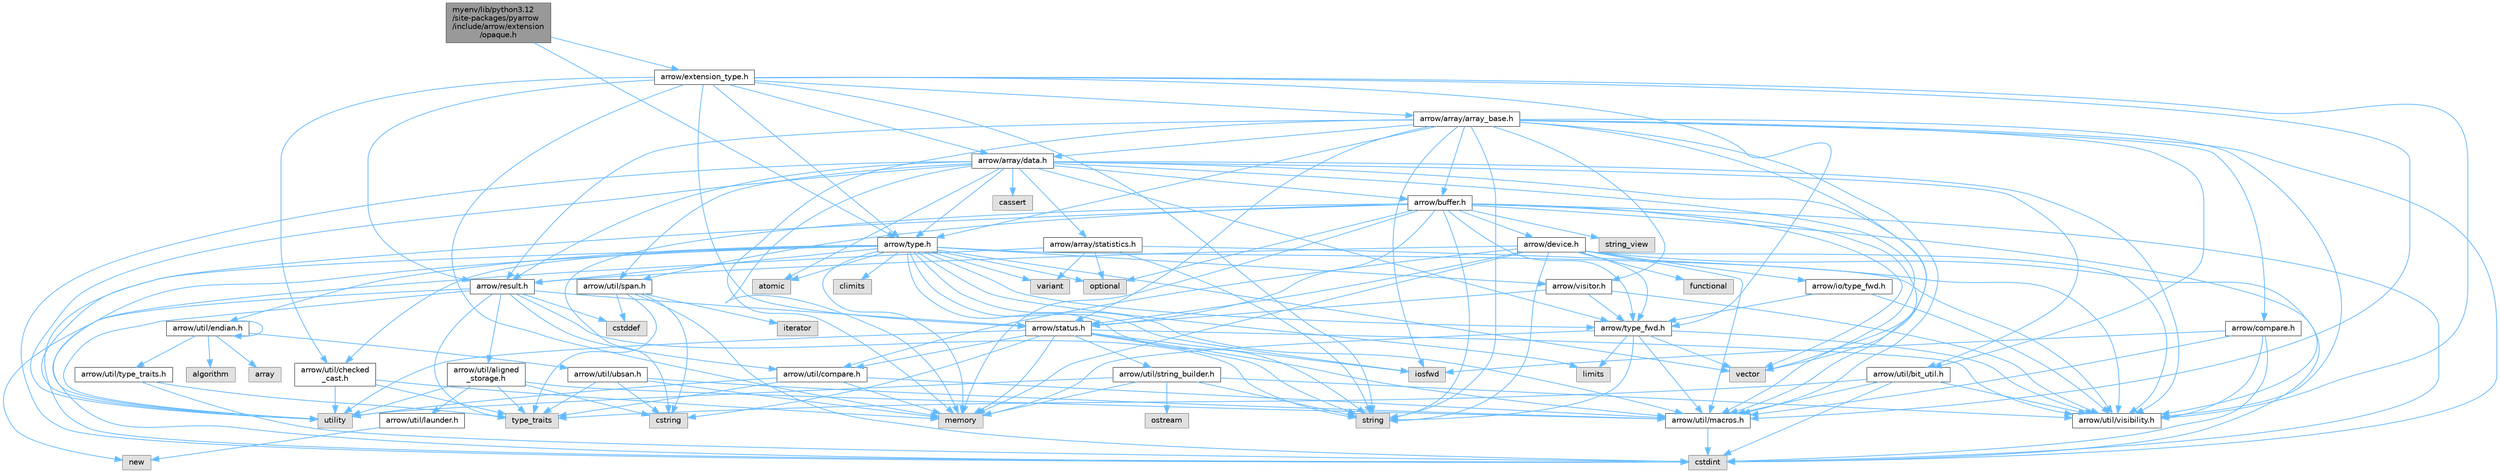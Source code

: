 digraph "myenv/lib/python3.12/site-packages/pyarrow/include/arrow/extension/opaque.h"
{
 // LATEX_PDF_SIZE
  bgcolor="transparent";
  edge [fontname=Helvetica,fontsize=10,labelfontname=Helvetica,labelfontsize=10];
  node [fontname=Helvetica,fontsize=10,shape=box,height=0.2,width=0.4];
  Node1 [id="Node000001",label="myenv/lib/python3.12\l/site-packages/pyarrow\l/include/arrow/extension\l/opaque.h",height=0.2,width=0.4,color="gray40", fillcolor="grey60", style="filled", fontcolor="black",tooltip=" "];
  Node1 -> Node2 [id="edge1_Node000001_Node000002",color="steelblue1",style="solid",tooltip=" "];
  Node2 [id="Node000002",label="arrow/extension_type.h",height=0.2,width=0.4,color="grey40", fillcolor="white", style="filled",URL="$include_2arrow_2extension__type_8h.html",tooltip=" "];
  Node2 -> Node3 [id="edge2_Node000002_Node000003",color="steelblue1",style="solid",tooltip=" "];
  Node3 [id="Node000003",label="memory",height=0.2,width=0.4,color="grey60", fillcolor="#E0E0E0", style="filled",tooltip=" "];
  Node2 -> Node4 [id="edge3_Node000002_Node000004",color="steelblue1",style="solid",tooltip=" "];
  Node4 [id="Node000004",label="string",height=0.2,width=0.4,color="grey60", fillcolor="#E0E0E0", style="filled",tooltip=" "];
  Node2 -> Node5 [id="edge4_Node000002_Node000005",color="steelblue1",style="solid",tooltip=" "];
  Node5 [id="Node000005",label="arrow/array/array_base.h",height=0.2,width=0.4,color="grey40", fillcolor="white", style="filled",URL="$array__base_8h.html",tooltip=" "];
  Node5 -> Node6 [id="edge5_Node000005_Node000006",color="steelblue1",style="solid",tooltip=" "];
  Node6 [id="Node000006",label="cstdint",height=0.2,width=0.4,color="grey60", fillcolor="#E0E0E0", style="filled",tooltip=" "];
  Node5 -> Node7 [id="edge6_Node000005_Node000007",color="steelblue1",style="solid",tooltip=" "];
  Node7 [id="Node000007",label="iosfwd",height=0.2,width=0.4,color="grey60", fillcolor="#E0E0E0", style="filled",tooltip=" "];
  Node5 -> Node3 [id="edge7_Node000005_Node000003",color="steelblue1",style="solid",tooltip=" "];
  Node5 -> Node4 [id="edge8_Node000005_Node000004",color="steelblue1",style="solid",tooltip=" "];
  Node5 -> Node8 [id="edge9_Node000005_Node000008",color="steelblue1",style="solid",tooltip=" "];
  Node8 [id="Node000008",label="vector",height=0.2,width=0.4,color="grey60", fillcolor="#E0E0E0", style="filled",tooltip=" "];
  Node5 -> Node9 [id="edge10_Node000005_Node000009",color="steelblue1",style="solid",tooltip=" "];
  Node9 [id="Node000009",label="arrow/array/data.h",height=0.2,width=0.4,color="grey40", fillcolor="white", style="filled",URL="$data_8h.html",tooltip=" "];
  Node9 -> Node10 [id="edge11_Node000009_Node000010",color="steelblue1",style="solid",tooltip=" "];
  Node10 [id="Node000010",label="atomic",height=0.2,width=0.4,color="grey60", fillcolor="#E0E0E0", style="filled",tooltip=" "];
  Node9 -> Node11 [id="edge12_Node000009_Node000011",color="steelblue1",style="solid",tooltip=" "];
  Node11 [id="Node000011",label="cassert",height=0.2,width=0.4,color="grey60", fillcolor="#E0E0E0", style="filled",tooltip=" "];
  Node9 -> Node6 [id="edge13_Node000009_Node000006",color="steelblue1",style="solid",tooltip=" "];
  Node9 -> Node3 [id="edge14_Node000009_Node000003",color="steelblue1",style="solid",tooltip=" "];
  Node9 -> Node12 [id="edge15_Node000009_Node000012",color="steelblue1",style="solid",tooltip=" "];
  Node12 [id="Node000012",label="utility",height=0.2,width=0.4,color="grey60", fillcolor="#E0E0E0", style="filled",tooltip=" "];
  Node9 -> Node8 [id="edge16_Node000009_Node000008",color="steelblue1",style="solid",tooltip=" "];
  Node9 -> Node13 [id="edge17_Node000009_Node000013",color="steelblue1",style="solid",tooltip=" "];
  Node13 [id="Node000013",label="arrow/array/statistics.h",height=0.2,width=0.4,color="grey40", fillcolor="white", style="filled",URL="$arrow_2array_2statistics_8h.html",tooltip=" "];
  Node13 -> Node6 [id="edge18_Node000013_Node000006",color="steelblue1",style="solid",tooltip=" "];
  Node13 -> Node14 [id="edge19_Node000013_Node000014",color="steelblue1",style="solid",tooltip=" "];
  Node14 [id="Node000014",label="optional",height=0.2,width=0.4,color="grey60", fillcolor="#E0E0E0", style="filled",tooltip=" "];
  Node13 -> Node4 [id="edge20_Node000013_Node000004",color="steelblue1",style="solid",tooltip=" "];
  Node13 -> Node15 [id="edge21_Node000013_Node000015",color="steelblue1",style="solid",tooltip=" "];
  Node15 [id="Node000015",label="variant",height=0.2,width=0.4,color="grey60", fillcolor="#E0E0E0", style="filled",tooltip=" "];
  Node13 -> Node16 [id="edge22_Node000013_Node000016",color="steelblue1",style="solid",tooltip=" "];
  Node16 [id="Node000016",label="arrow/util/visibility.h",height=0.2,width=0.4,color="grey40", fillcolor="white", style="filled",URL="$include_2arrow_2util_2visibility_8h.html",tooltip=" "];
  Node9 -> Node17 [id="edge23_Node000009_Node000017",color="steelblue1",style="solid",tooltip=" "];
  Node17 [id="Node000017",label="arrow/buffer.h",height=0.2,width=0.4,color="grey40", fillcolor="white", style="filled",URL="$buffer_8h.html",tooltip=" "];
  Node17 -> Node6 [id="edge24_Node000017_Node000006",color="steelblue1",style="solid",tooltip=" "];
  Node17 -> Node18 [id="edge25_Node000017_Node000018",color="steelblue1",style="solid",tooltip=" "];
  Node18 [id="Node000018",label="cstring",height=0.2,width=0.4,color="grey60", fillcolor="#E0E0E0", style="filled",tooltip=" "];
  Node17 -> Node3 [id="edge26_Node000017_Node000003",color="steelblue1",style="solid",tooltip=" "];
  Node17 -> Node14 [id="edge27_Node000017_Node000014",color="steelblue1",style="solid",tooltip=" "];
  Node17 -> Node4 [id="edge28_Node000017_Node000004",color="steelblue1",style="solid",tooltip=" "];
  Node17 -> Node19 [id="edge29_Node000017_Node000019",color="steelblue1",style="solid",tooltip=" "];
  Node19 [id="Node000019",label="string_view",height=0.2,width=0.4,color="grey60", fillcolor="#E0E0E0", style="filled",tooltip=" "];
  Node17 -> Node12 [id="edge30_Node000017_Node000012",color="steelblue1",style="solid",tooltip=" "];
  Node17 -> Node8 [id="edge31_Node000017_Node000008",color="steelblue1",style="solid",tooltip=" "];
  Node17 -> Node20 [id="edge32_Node000017_Node000020",color="steelblue1",style="solid",tooltip=" "];
  Node20 [id="Node000020",label="arrow/device.h",height=0.2,width=0.4,color="grey40", fillcolor="white", style="filled",URL="$device_8h.html",tooltip=" "];
  Node20 -> Node6 [id="edge33_Node000020_Node000006",color="steelblue1",style="solid",tooltip=" "];
  Node20 -> Node21 [id="edge34_Node000020_Node000021",color="steelblue1",style="solid",tooltip=" "];
  Node21 [id="Node000021",label="functional",height=0.2,width=0.4,color="grey60", fillcolor="#E0E0E0", style="filled",tooltip=" "];
  Node20 -> Node3 [id="edge35_Node000020_Node000003",color="steelblue1",style="solid",tooltip=" "];
  Node20 -> Node4 [id="edge36_Node000020_Node000004",color="steelblue1",style="solid",tooltip=" "];
  Node20 -> Node22 [id="edge37_Node000020_Node000022",color="steelblue1",style="solid",tooltip=" "];
  Node22 [id="Node000022",label="arrow/io/type_fwd.h",height=0.2,width=0.4,color="grey40", fillcolor="white", style="filled",URL="$arrow_2io_2type__fwd_8h.html",tooltip=" "];
  Node22 -> Node23 [id="edge38_Node000022_Node000023",color="steelblue1",style="solid",tooltip=" "];
  Node23 [id="Node000023",label="arrow/type_fwd.h",height=0.2,width=0.4,color="grey40", fillcolor="white", style="filled",URL="$arrow_2type__fwd_8h.html",tooltip=" "];
  Node23 -> Node24 [id="edge39_Node000023_Node000024",color="steelblue1",style="solid",tooltip=" "];
  Node24 [id="Node000024",label="limits",height=0.2,width=0.4,color="grey60", fillcolor="#E0E0E0", style="filled",tooltip=" "];
  Node23 -> Node3 [id="edge40_Node000023_Node000003",color="steelblue1",style="solid",tooltip=" "];
  Node23 -> Node4 [id="edge41_Node000023_Node000004",color="steelblue1",style="solid",tooltip=" "];
  Node23 -> Node8 [id="edge42_Node000023_Node000008",color="steelblue1",style="solid",tooltip=" "];
  Node23 -> Node25 [id="edge43_Node000023_Node000025",color="steelblue1",style="solid",tooltip=" "];
  Node25 [id="Node000025",label="arrow/util/macros.h",height=0.2,width=0.4,color="grey40", fillcolor="white", style="filled",URL="$macros_8h.html",tooltip=" "];
  Node25 -> Node6 [id="edge44_Node000025_Node000006",color="steelblue1",style="solid",tooltip=" "];
  Node23 -> Node16 [id="edge45_Node000023_Node000016",color="steelblue1",style="solid",tooltip=" "];
  Node22 -> Node16 [id="edge46_Node000022_Node000016",color="steelblue1",style="solid",tooltip=" "];
  Node20 -> Node26 [id="edge47_Node000020_Node000026",color="steelblue1",style="solid",tooltip=" "];
  Node26 [id="Node000026",label="arrow/result.h",height=0.2,width=0.4,color="grey40", fillcolor="white", style="filled",URL="$result_8h.html",tooltip=" "];
  Node26 -> Node27 [id="edge48_Node000026_Node000027",color="steelblue1",style="solid",tooltip=" "];
  Node27 [id="Node000027",label="cstddef",height=0.2,width=0.4,color="grey60", fillcolor="#E0E0E0", style="filled",tooltip=" "];
  Node26 -> Node28 [id="edge49_Node000026_Node000028",color="steelblue1",style="solid",tooltip=" "];
  Node28 [id="Node000028",label="new",height=0.2,width=0.4,color="grey60", fillcolor="#E0E0E0", style="filled",tooltip=" "];
  Node26 -> Node4 [id="edge50_Node000026_Node000004",color="steelblue1",style="solid",tooltip=" "];
  Node26 -> Node29 [id="edge51_Node000026_Node000029",color="steelblue1",style="solid",tooltip=" "];
  Node29 [id="Node000029",label="type_traits",height=0.2,width=0.4,color="grey60", fillcolor="#E0E0E0", style="filled",tooltip=" "];
  Node26 -> Node12 [id="edge52_Node000026_Node000012",color="steelblue1",style="solid",tooltip=" "];
  Node26 -> Node30 [id="edge53_Node000026_Node000030",color="steelblue1",style="solid",tooltip=" "];
  Node30 [id="Node000030",label="arrow/status.h",height=0.2,width=0.4,color="grey40", fillcolor="white", style="filled",URL="$status_8h.html",tooltip=" "];
  Node30 -> Node18 [id="edge54_Node000030_Node000018",color="steelblue1",style="solid",tooltip=" "];
  Node30 -> Node7 [id="edge55_Node000030_Node000007",color="steelblue1",style="solid",tooltip=" "];
  Node30 -> Node3 [id="edge56_Node000030_Node000003",color="steelblue1",style="solid",tooltip=" "];
  Node30 -> Node4 [id="edge57_Node000030_Node000004",color="steelblue1",style="solid",tooltip=" "];
  Node30 -> Node12 [id="edge58_Node000030_Node000012",color="steelblue1",style="solid",tooltip=" "];
  Node30 -> Node31 [id="edge59_Node000030_Node000031",color="steelblue1",style="solid",tooltip=" "];
  Node31 [id="Node000031",label="arrow/util/compare.h",height=0.2,width=0.4,color="grey40", fillcolor="white", style="filled",URL="$util_2compare_8h.html",tooltip=" "];
  Node31 -> Node3 [id="edge60_Node000031_Node000003",color="steelblue1",style="solid",tooltip=" "];
  Node31 -> Node29 [id="edge61_Node000031_Node000029",color="steelblue1",style="solid",tooltip=" "];
  Node31 -> Node12 [id="edge62_Node000031_Node000012",color="steelblue1",style="solid",tooltip=" "];
  Node31 -> Node25 [id="edge63_Node000031_Node000025",color="steelblue1",style="solid",tooltip=" "];
  Node30 -> Node25 [id="edge64_Node000030_Node000025",color="steelblue1",style="solid",tooltip=" "];
  Node30 -> Node32 [id="edge65_Node000030_Node000032",color="steelblue1",style="solid",tooltip=" "];
  Node32 [id="Node000032",label="arrow/util/string_builder.h",height=0.2,width=0.4,color="grey40", fillcolor="white", style="filled",URL="$string__builder_8h.html",tooltip=" "];
  Node32 -> Node3 [id="edge66_Node000032_Node000003",color="steelblue1",style="solid",tooltip=" "];
  Node32 -> Node33 [id="edge67_Node000032_Node000033",color="steelblue1",style="solid",tooltip=" "];
  Node33 [id="Node000033",label="ostream",height=0.2,width=0.4,color="grey60", fillcolor="#E0E0E0", style="filled",tooltip=" "];
  Node32 -> Node4 [id="edge68_Node000032_Node000004",color="steelblue1",style="solid",tooltip=" "];
  Node32 -> Node12 [id="edge69_Node000032_Node000012",color="steelblue1",style="solid",tooltip=" "];
  Node32 -> Node16 [id="edge70_Node000032_Node000016",color="steelblue1",style="solid",tooltip=" "];
  Node30 -> Node16 [id="edge71_Node000030_Node000016",color="steelblue1",style="solid",tooltip=" "];
  Node26 -> Node34 [id="edge72_Node000026_Node000034",color="steelblue1",style="solid",tooltip=" "];
  Node34 [id="Node000034",label="arrow/util/aligned\l_storage.h",height=0.2,width=0.4,color="grey40", fillcolor="white", style="filled",URL="$aligned__storage_8h.html",tooltip=" "];
  Node34 -> Node18 [id="edge73_Node000034_Node000018",color="steelblue1",style="solid",tooltip=" "];
  Node34 -> Node29 [id="edge74_Node000034_Node000029",color="steelblue1",style="solid",tooltip=" "];
  Node34 -> Node12 [id="edge75_Node000034_Node000012",color="steelblue1",style="solid",tooltip=" "];
  Node34 -> Node35 [id="edge76_Node000034_Node000035",color="steelblue1",style="solid",tooltip=" "];
  Node35 [id="Node000035",label="arrow/util/launder.h",height=0.2,width=0.4,color="grey40", fillcolor="white", style="filled",URL="$launder_8h.html",tooltip=" "];
  Node35 -> Node28 [id="edge77_Node000035_Node000028",color="steelblue1",style="solid",tooltip=" "];
  Node34 -> Node25 [id="edge78_Node000034_Node000025",color="steelblue1",style="solid",tooltip=" "];
  Node26 -> Node31 [id="edge79_Node000026_Node000031",color="steelblue1",style="solid",tooltip=" "];
  Node20 -> Node30 [id="edge80_Node000020_Node000030",color="steelblue1",style="solid",tooltip=" "];
  Node20 -> Node23 [id="edge81_Node000020_Node000023",color="steelblue1",style="solid",tooltip=" "];
  Node20 -> Node31 [id="edge82_Node000020_Node000031",color="steelblue1",style="solid",tooltip=" "];
  Node20 -> Node25 [id="edge83_Node000020_Node000025",color="steelblue1",style="solid",tooltip=" "];
  Node20 -> Node16 [id="edge84_Node000020_Node000016",color="steelblue1",style="solid",tooltip=" "];
  Node17 -> Node30 [id="edge85_Node000017_Node000030",color="steelblue1",style="solid",tooltip=" "];
  Node17 -> Node23 [id="edge86_Node000017_Node000023",color="steelblue1",style="solid",tooltip=" "];
  Node17 -> Node25 [id="edge87_Node000017_Node000025",color="steelblue1",style="solid",tooltip=" "];
  Node17 -> Node36 [id="edge88_Node000017_Node000036",color="steelblue1",style="solid",tooltip=" "];
  Node36 [id="Node000036",label="arrow/util/span.h",height=0.2,width=0.4,color="grey40", fillcolor="white", style="filled",URL="$span_8h.html",tooltip=" "];
  Node36 -> Node27 [id="edge89_Node000036_Node000027",color="steelblue1",style="solid",tooltip=" "];
  Node36 -> Node6 [id="edge90_Node000036_Node000006",color="steelblue1",style="solid",tooltip=" "];
  Node36 -> Node18 [id="edge91_Node000036_Node000018",color="steelblue1",style="solid",tooltip=" "];
  Node36 -> Node37 [id="edge92_Node000036_Node000037",color="steelblue1",style="solid",tooltip=" "];
  Node37 [id="Node000037",label="iterator",height=0.2,width=0.4,color="grey60", fillcolor="#E0E0E0", style="filled",tooltip=" "];
  Node36 -> Node29 [id="edge93_Node000036_Node000029",color="steelblue1",style="solid",tooltip=" "];
  Node17 -> Node16 [id="edge94_Node000017_Node000016",color="steelblue1",style="solid",tooltip=" "];
  Node9 -> Node26 [id="edge95_Node000009_Node000026",color="steelblue1",style="solid",tooltip=" "];
  Node9 -> Node38 [id="edge96_Node000009_Node000038",color="steelblue1",style="solid",tooltip=" "];
  Node38 [id="Node000038",label="arrow/type.h",height=0.2,width=0.4,color="grey40", fillcolor="white", style="filled",URL="$type_8h.html",tooltip=" "];
  Node38 -> Node10 [id="edge97_Node000038_Node000010",color="steelblue1",style="solid",tooltip=" "];
  Node38 -> Node39 [id="edge98_Node000038_Node000039",color="steelblue1",style="solid",tooltip=" "];
  Node39 [id="Node000039",label="climits",height=0.2,width=0.4,color="grey60", fillcolor="#E0E0E0", style="filled",tooltip=" "];
  Node38 -> Node6 [id="edge99_Node000038_Node000006",color="steelblue1",style="solid",tooltip=" "];
  Node38 -> Node7 [id="edge100_Node000038_Node000007",color="steelblue1",style="solid",tooltip=" "];
  Node38 -> Node24 [id="edge101_Node000038_Node000024",color="steelblue1",style="solid",tooltip=" "];
  Node38 -> Node3 [id="edge102_Node000038_Node000003",color="steelblue1",style="solid",tooltip=" "];
  Node38 -> Node14 [id="edge103_Node000038_Node000014",color="steelblue1",style="solid",tooltip=" "];
  Node38 -> Node4 [id="edge104_Node000038_Node000004",color="steelblue1",style="solid",tooltip=" "];
  Node38 -> Node12 [id="edge105_Node000038_Node000012",color="steelblue1",style="solid",tooltip=" "];
  Node38 -> Node15 [id="edge106_Node000038_Node000015",color="steelblue1",style="solid",tooltip=" "];
  Node38 -> Node8 [id="edge107_Node000038_Node000008",color="steelblue1",style="solid",tooltip=" "];
  Node38 -> Node26 [id="edge108_Node000038_Node000026",color="steelblue1",style="solid",tooltip=" "];
  Node38 -> Node23 [id="edge109_Node000038_Node000023",color="steelblue1",style="solid",tooltip=" "];
  Node38 -> Node40 [id="edge110_Node000038_Node000040",color="steelblue1",style="solid",tooltip=" "];
  Node40 [id="Node000040",label="arrow/util/checked\l_cast.h",height=0.2,width=0.4,color="grey40", fillcolor="white", style="filled",URL="$checked__cast_8h.html",tooltip=" "];
  Node40 -> Node3 [id="edge111_Node000040_Node000003",color="steelblue1",style="solid",tooltip=" "];
  Node40 -> Node29 [id="edge112_Node000040_Node000029",color="steelblue1",style="solid",tooltip=" "];
  Node40 -> Node12 [id="edge113_Node000040_Node000012",color="steelblue1",style="solid",tooltip=" "];
  Node38 -> Node41 [id="edge114_Node000038_Node000041",color="steelblue1",style="solid",tooltip=" "];
  Node41 [id="Node000041",label="arrow/util/endian.h",height=0.2,width=0.4,color="grey40", fillcolor="white", style="filled",URL="$endian_8h.html",tooltip=" "];
  Node41 -> Node41 [id="edge115_Node000041_Node000041",color="steelblue1",style="solid",tooltip=" "];
  Node41 -> Node42 [id="edge116_Node000041_Node000042",color="steelblue1",style="solid",tooltip=" "];
  Node42 [id="Node000042",label="algorithm",height=0.2,width=0.4,color="grey60", fillcolor="#E0E0E0", style="filled",tooltip=" "];
  Node41 -> Node43 [id="edge117_Node000041_Node000043",color="steelblue1",style="solid",tooltip=" "];
  Node43 [id="Node000043",label="array",height=0.2,width=0.4,color="grey60", fillcolor="#E0E0E0", style="filled",tooltip=" "];
  Node41 -> Node44 [id="edge118_Node000041_Node000044",color="steelblue1",style="solid",tooltip=" "];
  Node44 [id="Node000044",label="arrow/util/type_traits.h",height=0.2,width=0.4,color="grey40", fillcolor="white", style="filled",URL="$include_2arrow_2util_2type__traits_8h.html",tooltip=" "];
  Node44 -> Node6 [id="edge119_Node000044_Node000006",color="steelblue1",style="solid",tooltip=" "];
  Node44 -> Node29 [id="edge120_Node000044_Node000029",color="steelblue1",style="solid",tooltip=" "];
  Node41 -> Node45 [id="edge121_Node000041_Node000045",color="steelblue1",style="solid",tooltip=" "];
  Node45 [id="Node000045",label="arrow/util/ubsan.h",height=0.2,width=0.4,color="grey40", fillcolor="white", style="filled",URL="$ubsan_8h.html",tooltip=" "];
  Node45 -> Node18 [id="edge122_Node000045_Node000018",color="steelblue1",style="solid",tooltip=" "];
  Node45 -> Node3 [id="edge123_Node000045_Node000003",color="steelblue1",style="solid",tooltip=" "];
  Node45 -> Node29 [id="edge124_Node000045_Node000029",color="steelblue1",style="solid",tooltip=" "];
  Node45 -> Node25 [id="edge125_Node000045_Node000025",color="steelblue1",style="solid",tooltip=" "];
  Node38 -> Node25 [id="edge126_Node000038_Node000025",color="steelblue1",style="solid",tooltip=" "];
  Node38 -> Node16 [id="edge127_Node000038_Node000016",color="steelblue1",style="solid",tooltip=" "];
  Node38 -> Node46 [id="edge128_Node000038_Node000046",color="steelblue1",style="solid",tooltip=" "];
  Node46 [id="Node000046",label="arrow/visitor.h",height=0.2,width=0.4,color="grey40", fillcolor="white", style="filled",URL="$visitor_8h.html",tooltip=" "];
  Node46 -> Node30 [id="edge129_Node000046_Node000030",color="steelblue1",style="solid",tooltip=" "];
  Node46 -> Node23 [id="edge130_Node000046_Node000023",color="steelblue1",style="solid",tooltip=" "];
  Node46 -> Node16 [id="edge131_Node000046_Node000016",color="steelblue1",style="solid",tooltip=" "];
  Node9 -> Node23 [id="edge132_Node000009_Node000023",color="steelblue1",style="solid",tooltip=" "];
  Node9 -> Node47 [id="edge133_Node000009_Node000047",color="steelblue1",style="solid",tooltip=" "];
  Node47 [id="Node000047",label="arrow/util/bit_util.h",height=0.2,width=0.4,color="grey40", fillcolor="white", style="filled",URL="$bit__util_8h.html",tooltip=" "];
  Node47 -> Node6 [id="edge134_Node000047_Node000006",color="steelblue1",style="solid",tooltip=" "];
  Node47 -> Node29 [id="edge135_Node000047_Node000029",color="steelblue1",style="solid",tooltip=" "];
  Node47 -> Node25 [id="edge136_Node000047_Node000025",color="steelblue1",style="solid",tooltip=" "];
  Node47 -> Node16 [id="edge137_Node000047_Node000016",color="steelblue1",style="solid",tooltip=" "];
  Node9 -> Node25 [id="edge138_Node000009_Node000025",color="steelblue1",style="solid",tooltip=" "];
  Node9 -> Node36 [id="edge139_Node000009_Node000036",color="steelblue1",style="solid",tooltip=" "];
  Node9 -> Node16 [id="edge140_Node000009_Node000016",color="steelblue1",style="solid",tooltip=" "];
  Node5 -> Node17 [id="edge141_Node000005_Node000017",color="steelblue1",style="solid",tooltip=" "];
  Node5 -> Node48 [id="edge142_Node000005_Node000048",color="steelblue1",style="solid",tooltip=" "];
  Node48 [id="Node000048",label="arrow/compare.h",height=0.2,width=0.4,color="grey40", fillcolor="white", style="filled",URL="$compare_8h.html",tooltip=" "];
  Node48 -> Node6 [id="edge143_Node000048_Node000006",color="steelblue1",style="solid",tooltip=" "];
  Node48 -> Node7 [id="edge144_Node000048_Node000007",color="steelblue1",style="solid",tooltip=" "];
  Node48 -> Node25 [id="edge145_Node000048_Node000025",color="steelblue1",style="solid",tooltip=" "];
  Node48 -> Node16 [id="edge146_Node000048_Node000016",color="steelblue1",style="solid",tooltip=" "];
  Node5 -> Node26 [id="edge147_Node000005_Node000026",color="steelblue1",style="solid",tooltip=" "];
  Node5 -> Node30 [id="edge148_Node000005_Node000030",color="steelblue1",style="solid",tooltip=" "];
  Node5 -> Node38 [id="edge149_Node000005_Node000038",color="steelblue1",style="solid",tooltip=" "];
  Node5 -> Node47 [id="edge150_Node000005_Node000047",color="steelblue1",style="solid",tooltip=" "];
  Node5 -> Node25 [id="edge151_Node000005_Node000025",color="steelblue1",style="solid",tooltip=" "];
  Node5 -> Node16 [id="edge152_Node000005_Node000016",color="steelblue1",style="solid",tooltip=" "];
  Node5 -> Node46 [id="edge153_Node000005_Node000046",color="steelblue1",style="solid",tooltip=" "];
  Node2 -> Node9 [id="edge154_Node000002_Node000009",color="steelblue1",style="solid",tooltip=" "];
  Node2 -> Node26 [id="edge155_Node000002_Node000026",color="steelblue1",style="solid",tooltip=" "];
  Node2 -> Node30 [id="edge156_Node000002_Node000030",color="steelblue1",style="solid",tooltip=" "];
  Node2 -> Node38 [id="edge157_Node000002_Node000038",color="steelblue1",style="solid",tooltip=" "];
  Node2 -> Node23 [id="edge158_Node000002_Node000023",color="steelblue1",style="solid",tooltip=" "];
  Node2 -> Node40 [id="edge159_Node000002_Node000040",color="steelblue1",style="solid",tooltip=" "];
  Node2 -> Node25 [id="edge160_Node000002_Node000025",color="steelblue1",style="solid",tooltip=" "];
  Node2 -> Node16 [id="edge161_Node000002_Node000016",color="steelblue1",style="solid",tooltip=" "];
  Node1 -> Node38 [id="edge162_Node000001_Node000038",color="steelblue1",style="solid",tooltip=" "];
}
